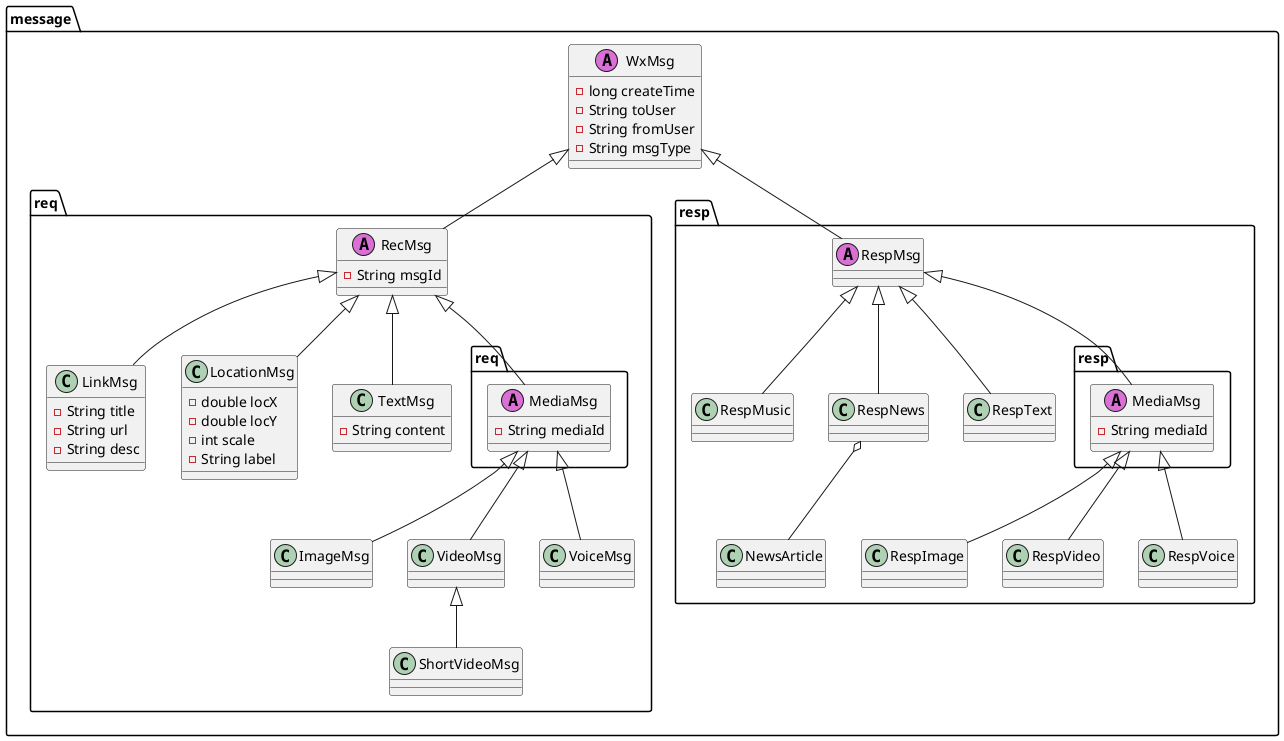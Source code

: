 @startuml

package message {

    /' classes '/

    class WxMsg << (A,orchid) >> {
      -long createTime
      -String toUser
      -String fromUser
      -String msgType
    }

    package req {
        WxMsg <|-- RecMsg
        RecMsg <|-- req.MediaMsg
        RecMsg <|-- LinkMsg
        RecMsg <|-- LocationMsg
        RecMsg <|-- TextMsg
        req.MediaMsg <|-- ImageMsg
        req.MediaMsg <|-- VideoMsg
        req.MediaMsg <|-- VoiceMsg
        VideoMsg <|-- ShortVideoMsg
    }

    package resp {
        WxMsg <|-- RespMsg
        RespMsg <|-- resp.MediaMsg
        RespMsg <|-- RespMusic
        RespMsg <|-- RespNews
        RespMsg <|-- RespText
        resp.MediaMsg <|-- RespImage
        resp.MediaMsg <|-- RespVideo
        resp.MediaMsg <|-- RespVoice
        RespNews o-- NewsArticle
    }

    /' classes defined '/

    package req {
        class RecMsg << (A,orchid) >> {
            -String msgId
        }

        class req.MediaMsg << (A,orchid) >> {
            -String mediaId
        }

        class LinkMsg {
            -String title
            -String url
            -String desc
        }

        class LocationMsg {
            -double locX
            -double locY
            -int scale
            -String label
        }

        class TextMsg {
            -String content
        }
    }

    package resp {
        class RespMsg << (A,orchid) >>

        class resp.MediaMsg << (A,orchid) >> {
             -String mediaId
        }

        class NewsArticle {
        }
    }
}

@enduml